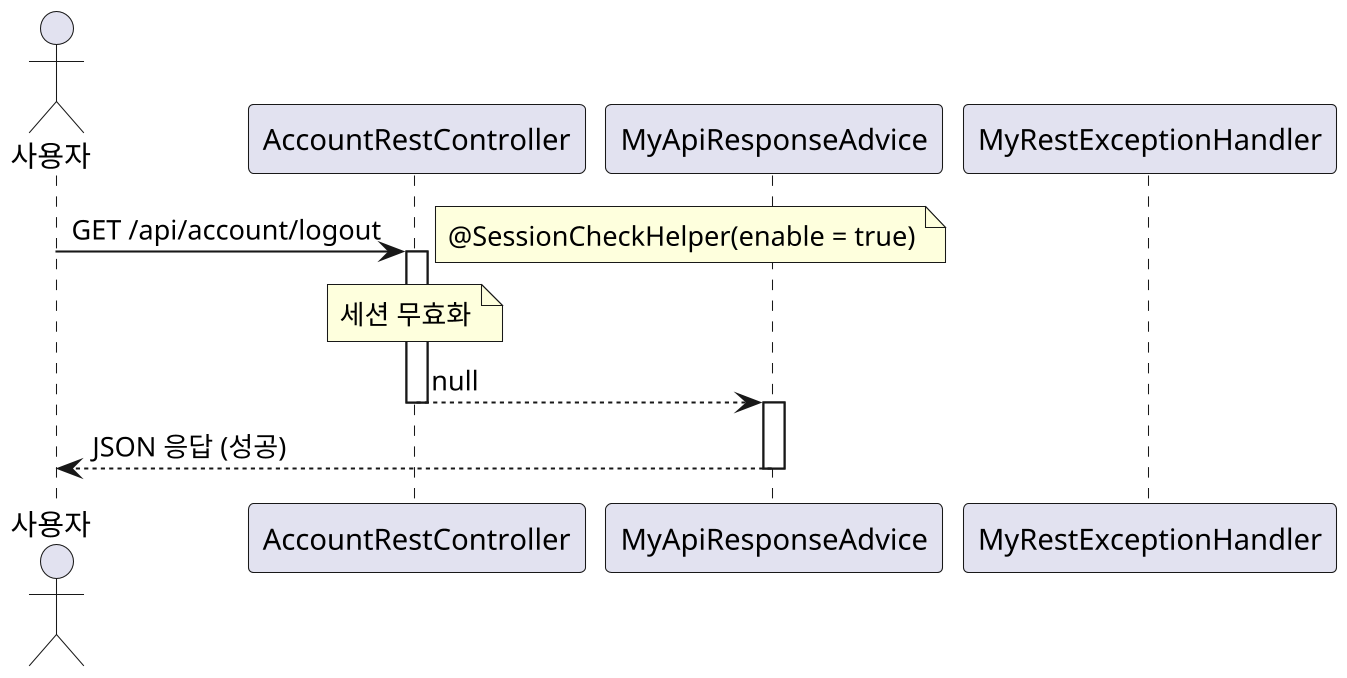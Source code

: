 @startuml
skinparam dpi 200

actor Actor as "사용자"
participant AccountRestController
participant MyApiResponseAdvice
participant MyRestExceptionHandler

Actor -> AccountRestController: GET /api/account/logout
activate AccountRestController
note right: @SessionCheckHelper(enable = true)

note over AccountRestController: 세션 무효화

AccountRestController --> MyApiResponseAdvice: null
deactivate AccountRestController
activate MyApiResponseAdvice
MyApiResponseAdvice --> Actor: JSON 응답 (성공)
deactivate MyApiResponseAdvice

@enduml
